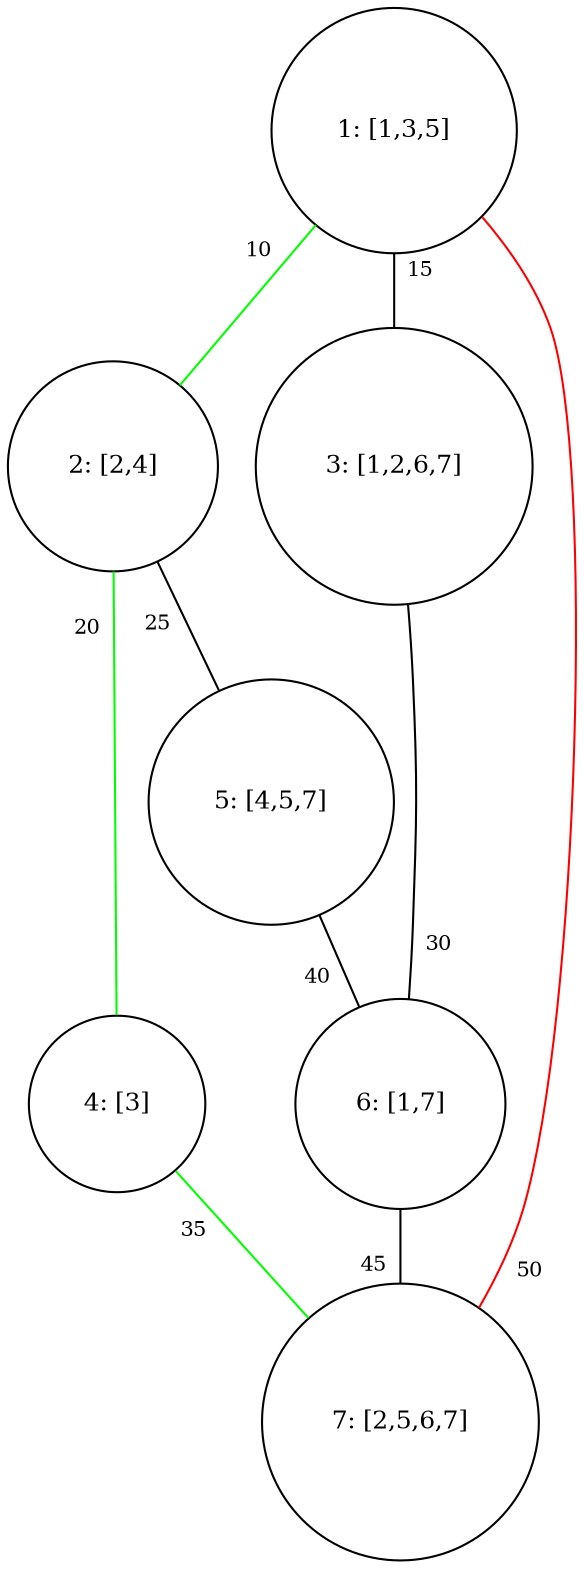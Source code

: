 digraph ShopNet {
  // no arrows, nice round nodes
  edge [
    dir=both,
    arrowhead=none,
    arrowtail=none,
    labelfontsize=10,
    labeldistance=3.0
  ];

  node [shape=circle, margin=0.2, fontsize=12];

  1 [label="1: [1,3,5]"];
  2 [label="2: [2,4]"];
  3 [label="3: [1,2,6,7]"];
  4 [label="4: [3]"];
  5 [label="5: [4,5,7]"];
  6 [label="6: [1,7]"];
  7 [label="7: [2,5,6,7]"];

  // LEFT‑side (path 1‑2‑4‑7 in green):
  1 -> 2 [taillabel="10", color=green];
  2 -> 4 [taillabel="20", color=green];
  2 -> 5 [taillabel="25"];
  5 -> 6 [taillabel="40"];
  6 -> 7 [taillabel="45"];
  4 -> 7 [taillabel="35", color=green];

  // RIGHT‑side:
  1 -> 3 [headlabel="15"];
  3 -> 6 [headlabel="30"];
  // edge 1‑7 in red:
  1 -> 7 [headlabel="50", color=red];
}
